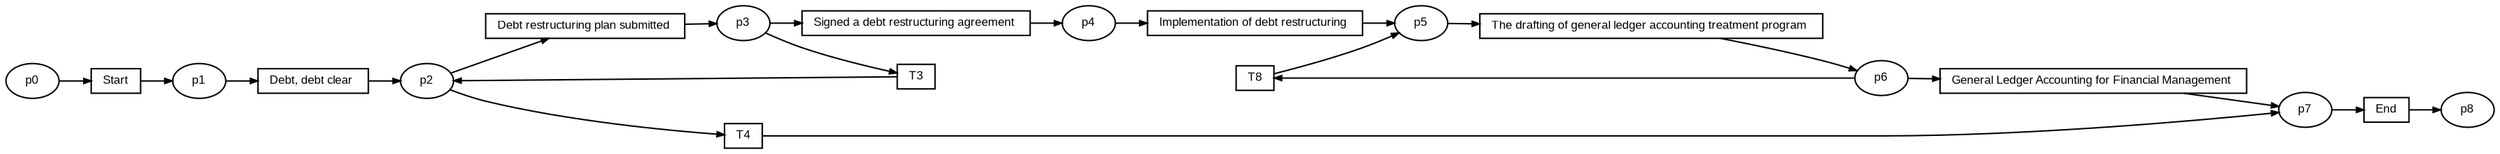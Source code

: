digraph G {ranksep=".3"; fontsize="8"; remincross=true; margin="0.0,0.0"; fontname="Arial";rankdir="LR"; 
edge [arrowsize="0.5"];
node [height=".2",width=".2",fontname="Arial",fontsize="8"];
t0 [shape="box",label="T8"];
t1 [shape="box",label="The drafting of general ledger accounting treatment program "];
t2 [shape="box",label="Implementation of debt restructuring "];
t3 [shape="box",label="Signed a debt restructuring agreement "];
t4 [shape="box",label="T4"];
t5 [shape="box",label="T3"];
t6 [shape="box",label="Debt restructuring plan submitted "];
t7 [shape="box",label="End"];
t8 [shape="box",label="Debt, debt clear "];
t9 [shape="box",label="Start"];
t10 [shape="box",label="General Ledger Accounting for Financial Management "];
p0 [shape="oval",label="p4"];
p1 [shape="oval",label="p3"];
p2 [shape="oval",label="p2"];
p3 [shape="oval",label="p1"];
p4 [shape="oval",label="p0"];
p5 [shape="oval",label="p8"];
p6 [shape="oval",label="p7"];
p7 [shape="oval",label="p6"];
p8 [shape="oval",label="p5"];
t10 -> p6[label=""];
t2 -> p8[label=""];
p4 -> t9[label=""];
p6 -> t7[label=""];
p7 -> t0[label=""];
t1 -> p7[label=""];
t9 -> p3[label=""];
p7 -> t10[label=""];
t0 -> p8[label=""];
p1 -> t5[label=""];
t5 -> p2[label=""];
p1 -> t3[label=""];
t4 -> p6[label=""];
p0 -> t2[label=""];
t3 -> p0[label=""];
p8 -> t1[label=""];
p3 -> t8[label=""];
t7 -> p5[label=""];
p2 -> t6[label=""];
t8 -> p2[label=""];
p2 -> t4[label=""];
t6 -> p1[label=""];
}
